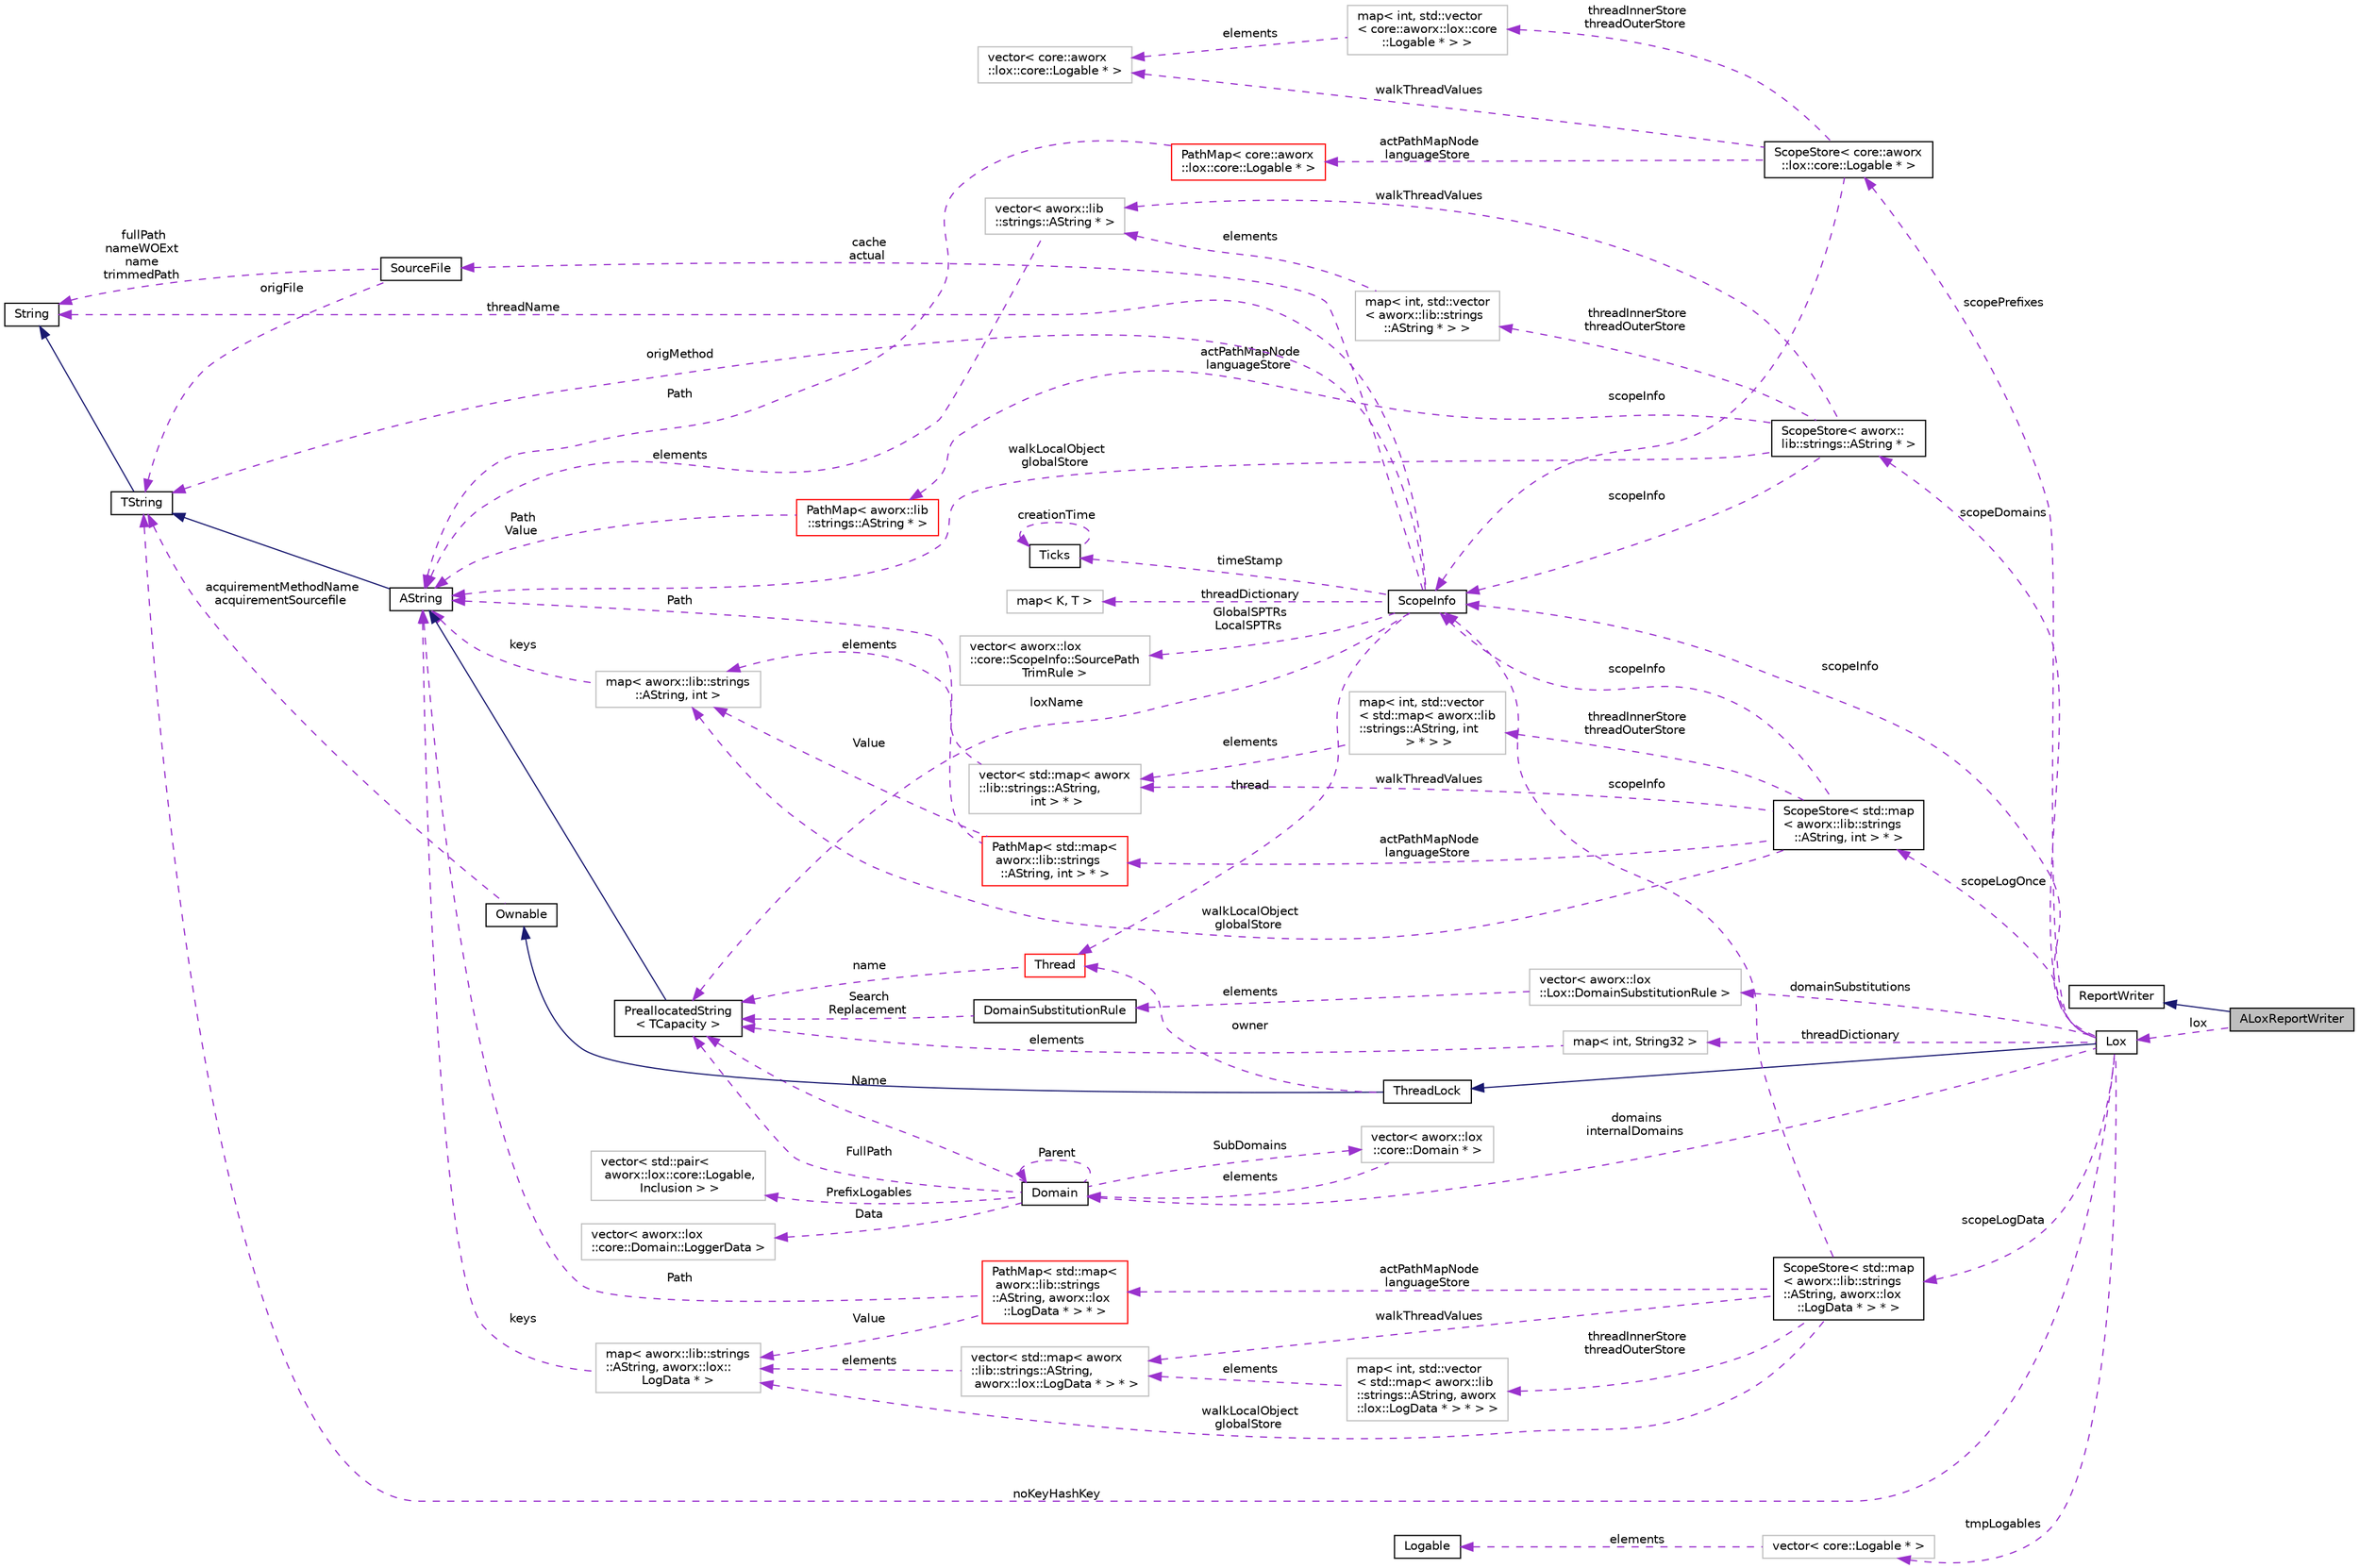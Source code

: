 digraph "ALoxReportWriter"
{
  edge [fontname="Helvetica",fontsize="10",labelfontname="Helvetica",labelfontsize="10"];
  node [fontname="Helvetica",fontsize="10",shape=record];
  rankdir="LR";
  Node1 [label="ALoxReportWriter",height=0.2,width=0.4,color="black", fillcolor="grey75", style="filled", fontcolor="black"];
  Node12 [label="map\< K, T \>",height=0.2,width=0.4,color="grey75", fillcolor="white", style="filled",tooltip="STL class. "];
  Node15 [label="vector\< aworx::lox\l::core::ScopeInfo::SourcePath\lTrimRule \>",height=0.2,width=0.4,color="grey75", fillcolor="white", style="filled"];
  Node17 [label="ScopeStore\< std::map\l\< aworx::lib::strings\l::AString, aworx::lox\l::LogData * \> * \>",height=0.2,width=0.4,color="black", fillcolor="white", style="filled",URL="$classaworx_1_1lox_1_1core_1_1ScopeStore.html"];
  Node18 [label="map\< int, std::vector\l\< std::map\< aworx::lib\l::strings::AString, aworx\l::lox::LogData * \> * \> \>",height=0.2,width=0.4,color="grey75", fillcolor="white", style="filled"];
  Node19 [label="vector\< std::map\< aworx\l::lib::strings::AString,\l aworx::lox::LogData * \> * \>",height=0.2,width=0.4,color="grey75", fillcolor="white", style="filled"];
  Node20 [label="map\< aworx::lib::strings\l::AString, aworx::lox::\lLogData * \>",height=0.2,width=0.4,color="grey75", fillcolor="white", style="filled"];
  Node21 [label="PathMap\< std::map\<\l aworx::lib::strings\l::AString, aworx::lox\l::LogData * \> * \>",height=0.2,width=0.4,color="red", fillcolor="white", style="filled",URL="$classaworx_1_1lib_1_1containers_1_1PathMap.html"];
  Node22 [label="vector\< core::Logable * \>",height=0.2,width=0.4,color="grey75", fillcolor="white", style="filled"];
  Node24 [label="ScopeStore\< aworx::\llib::strings::AString * \>",height=0.2,width=0.4,color="black", fillcolor="white", style="filled",URL="$classaworx_1_1lox_1_1core_1_1ScopeStore.html"];
  Node25 [label="PathMap\< aworx::lib\l::strings::AString * \>",height=0.2,width=0.4,color="red", fillcolor="white", style="filled",URL="$classaworx_1_1lib_1_1containers_1_1PathMap.html"];
  Node26 [label="vector\< aworx::lib\l::strings::AString * \>",height=0.2,width=0.4,color="grey75", fillcolor="white", style="filled"];
  Node27 [label="map\< int, std::vector\l\< aworx::lib::strings\l::AString * \> \>",height=0.2,width=0.4,color="grey75", fillcolor="white", style="filled"];
  Node28 [label="map\< int, String32 \>",height=0.2,width=0.4,color="grey75", fillcolor="white", style="filled"];
  Node29 [label="vector\< aworx::lox\l::Lox::DomainSubstitutionRule \>",height=0.2,width=0.4,color="grey75", fillcolor="white", style="filled"];
  Node31 [label="ScopeStore\< std::map\l\< aworx::lib::strings\l::AString, int \> * \>",height=0.2,width=0.4,color="black", fillcolor="white", style="filled",URL="$classaworx_1_1lox_1_1core_1_1ScopeStore.html"];
  Node32 [label="map\< int, std::vector\l\< std::map\< aworx::lib\l::strings::AString, int\l \> * \> \>",height=0.2,width=0.4,color="grey75", fillcolor="white", style="filled"];
  Node33 [label="vector\< std::map\< aworx\l::lib::strings::AString,\l int \> * \>",height=0.2,width=0.4,color="grey75", fillcolor="white", style="filled"];
  Node34 [label="map\< aworx::lib::strings\l::AString, int \>",height=0.2,width=0.4,color="grey75", fillcolor="white", style="filled"];
  Node35 [label="PathMap\< std::map\<\l aworx::lib::strings\l::AString, int \> * \>",height=0.2,width=0.4,color="red", fillcolor="white", style="filled",URL="$classaworx_1_1lib_1_1containers_1_1PathMap.html"];
  Node36 [label="ScopeStore\< core::aworx\l::lox::core::Logable * \>",height=0.2,width=0.4,color="black", fillcolor="white", style="filled",URL="$classaworx_1_1lox_1_1core_1_1ScopeStore.html"];
  Node37 [label="PathMap\< core::aworx\l::lox::core::Logable * \>",height=0.2,width=0.4,color="red", fillcolor="white", style="filled",URL="$classaworx_1_1lib_1_1containers_1_1PathMap.html"];
  Node38 [label="vector\< core::aworx\l::lox::core::Logable * \>",height=0.2,width=0.4,color="grey75", fillcolor="white", style="filled"];
  Node39 [label="map\< int, std::vector\l\< core::aworx::lox::core\l::Logable * \> \>",height=0.2,width=0.4,color="grey75", fillcolor="white", style="filled"];
  Node41 [label="vector\< aworx::lox\l::core::Domain::LoggerData \>",height=0.2,width=0.4,color="grey75", fillcolor="white", style="filled"];
  Node42 [label="vector\< std::pair\<\l aworx::lox::core::Logable,\l Inclusion \> \>",height=0.2,width=0.4,color="grey75", fillcolor="white", style="filled"];
  Node43 [label="vector\< aworx::lox\l::core::Domain * \>",height=0.2,width=0.4,color="grey75", fillcolor="white", style="filled"];
  Node9 [label="PreallocatedString\l\< TCapacity \>",height=0.2,width=0.4,color="black", fillcolor="white", style="filled",URL="$classaworx_1_1lib_1_1strings_1_1PreallocatedString.html"];
  Node2 -> Node1 [dir="back",color="midnightblue",fontsize="10",style="solid",fontname="Helvetica"];
  Node3 -> Node1 [dir="back",color="darkorchid3",fontsize="10",style="dashed",label=" lox" ,fontname="Helvetica"];
  Node4 -> Node3 [dir="back",color="midnightblue",fontsize="10",style="solid",fontname="Helvetica"];
  Node5 -> Node4 [dir="back",color="midnightblue",fontsize="10",style="solid",fontname="Helvetica"];
  Node6 -> Node3 [dir="back",color="darkorchid3",fontsize="10",style="dashed",label=" noKeyHashKey" ,fontname="Helvetica"];
  Node6 -> Node5 [dir="back",color="darkorchid3",fontsize="10",style="dashed",label=" acquirementMethodName\nacquirementSourcefile" ,fontname="Helvetica"];
  Node6 -> Node10 [dir="back",color="midnightblue",fontsize="10",style="solid",fontname="Helvetica"];
  Node6 -> Node11 [dir="back",color="darkorchid3",fontsize="10",style="dashed",label=" origMethod" ,fontname="Helvetica"];
  Node6 -> Node13 [dir="back",color="darkorchid3",fontsize="10",style="dashed",label=" origFile" ,fontname="Helvetica"];
  Node7 -> Node6 [dir="back",color="midnightblue",fontsize="10",style="solid",fontname="Helvetica"];
  Node7 -> Node11 [dir="back",color="darkorchid3",fontsize="10",style="dashed",label=" threadName" ,fontname="Helvetica"];
  Node7 -> Node13 [dir="back",color="darkorchid3",fontsize="10",style="dashed",label=" fullPath\nnameWOExt\nname\ntrimmedPath" ,fontname="Helvetica"];
  Node8 -> Node4 [dir="back",color="darkorchid3",fontsize="10",style="dashed",label=" owner" ,fontname="Helvetica"];
  Node8 -> Node11 [dir="back",color="darkorchid3",fontsize="10",style="dashed",label=" thread" ,fontname="Helvetica"];
  Node9 -> Node8 [dir="back",color="darkorchid3",fontsize="10",style="dashed",label=" name" ,fontname="Helvetica"];
  Node9 -> Node11 [dir="back",color="darkorchid3",fontsize="10",style="dashed",label=" loxName" ,fontname="Helvetica"];
  Node9 -> Node28 [dir="back",color="darkorchid3",fontsize="10",style="dashed",label=" elements" ,fontname="Helvetica"];
  Node9 -> Node30 [dir="back",color="darkorchid3",fontsize="10",style="dashed",label=" Search\nReplacement" ,fontname="Helvetica"];
  Node9 -> Node40 [dir="back",color="darkorchid3",fontsize="10",style="dashed",label=" FullPath" ,fontname="Helvetica"];
  Node9 -> Node40 [dir="back",color="darkorchid3",fontsize="10",style="dashed",label=" Name" ,fontname="Helvetica"];
  Node10 -> Node9 [dir="back",color="midnightblue",fontsize="10",style="solid",fontname="Helvetica"];
  Node10 -> Node20 [dir="back",color="darkorchid3",fontsize="10",style="dashed",label=" keys" ,fontname="Helvetica"];
  Node10 -> Node21 [dir="back",color="darkorchid3",fontsize="10",style="dashed",label=" Path" ,fontname="Helvetica"];
  Node10 -> Node24 [dir="back",color="darkorchid3",fontsize="10",style="dashed",label=" walkLocalObject\nglobalStore" ,fontname="Helvetica"];
  Node10 -> Node25 [dir="back",color="darkorchid3",fontsize="10",style="dashed",label=" Path\nValue" ,fontname="Helvetica"];
  Node10 -> Node26 [dir="back",color="darkorchid3",fontsize="10",style="dashed",label=" elements" ,fontname="Helvetica"];
  Node10 -> Node34 [dir="back",color="darkorchid3",fontsize="10",style="dashed",label=" keys" ,fontname="Helvetica"];
  Node10 -> Node35 [dir="back",color="darkorchid3",fontsize="10",style="dashed",label=" Path" ,fontname="Helvetica"];
  Node10 -> Node37 [dir="back",color="darkorchid3",fontsize="10",style="dashed",label=" Path" ,fontname="Helvetica"];
  Node11 -> Node3 [dir="back",color="darkorchid3",fontsize="10",style="dashed",label=" scopeInfo" ,fontname="Helvetica"];
  Node11 -> Node17 [dir="back",color="darkorchid3",fontsize="10",style="dashed",label=" scopeInfo" ,fontname="Helvetica"];
  Node11 -> Node24 [dir="back",color="darkorchid3",fontsize="10",style="dashed",label=" scopeInfo" ,fontname="Helvetica"];
  Node11 -> Node31 [dir="back",color="darkorchid3",fontsize="10",style="dashed",label=" scopeInfo" ,fontname="Helvetica"];
  Node11 -> Node36 [dir="back",color="darkorchid3",fontsize="10",style="dashed",label=" scopeInfo" ,fontname="Helvetica"];
  Node12 -> Node11 [dir="back",color="darkorchid3",fontsize="10",style="dashed",label=" threadDictionary" ,fontname="Helvetica"];
  Node13 -> Node11 [dir="back",color="darkorchid3",fontsize="10",style="dashed",label=" cache\nactual" ,fontname="Helvetica"];
  Node14 -> Node11 [dir="back",color="darkorchid3",fontsize="10",style="dashed",label=" timeStamp" ,fontname="Helvetica"];
  Node14 -> Node14 [dir="back",color="darkorchid3",fontsize="10",style="dashed",label=" creationTime" ,fontname="Helvetica"];
  Node15 -> Node11 [dir="back",color="darkorchid3",fontsize="10",style="dashed",label=" GlobalSPTRs\nLocalSPTRs" ,fontname="Helvetica"];
  Node17 -> Node3 [dir="back",color="darkorchid3",fontsize="10",style="dashed",label=" scopeLogData" ,fontname="Helvetica"];
  Node18 -> Node17 [dir="back",color="darkorchid3",fontsize="10",style="dashed",label=" threadInnerStore\nthreadOuterStore" ,fontname="Helvetica"];
  Node19 -> Node17 [dir="back",color="darkorchid3",fontsize="10",style="dashed",label=" walkThreadValues" ,fontname="Helvetica"];
  Node19 -> Node18 [dir="back",color="darkorchid3",fontsize="10",style="dashed",label=" elements" ,fontname="Helvetica"];
  Node20 -> Node17 [dir="back",color="darkorchid3",fontsize="10",style="dashed",label=" walkLocalObject\nglobalStore" ,fontname="Helvetica"];
  Node20 -> Node19 [dir="back",color="darkorchid3",fontsize="10",style="dashed",label=" elements" ,fontname="Helvetica"];
  Node20 -> Node21 [dir="back",color="darkorchid3",fontsize="10",style="dashed",label=" Value" ,fontname="Helvetica"];
  Node21 -> Node17 [dir="back",color="darkorchid3",fontsize="10",style="dashed",label=" actPathMapNode\nlanguageStore" ,fontname="Helvetica"];
  Node22 -> Node3 [dir="back",color="darkorchid3",fontsize="10",style="dashed",label=" tmpLogables" ,fontname="Helvetica"];
  Node23 -> Node22 [dir="back",color="darkorchid3",fontsize="10",style="dashed",label=" elements" ,fontname="Helvetica"];
  Node24 -> Node3 [dir="back",color="darkorchid3",fontsize="10",style="dashed",label=" scopeDomains" ,fontname="Helvetica"];
  Node25 -> Node24 [dir="back",color="darkorchid3",fontsize="10",style="dashed",label=" actPathMapNode\nlanguageStore" ,fontname="Helvetica"];
  Node26 -> Node24 [dir="back",color="darkorchid3",fontsize="10",style="dashed",label=" walkThreadValues" ,fontname="Helvetica"];
  Node26 -> Node27 [dir="back",color="darkorchid3",fontsize="10",style="dashed",label=" elements" ,fontname="Helvetica"];
  Node27 -> Node24 [dir="back",color="darkorchid3",fontsize="10",style="dashed",label=" threadInnerStore\nthreadOuterStore" ,fontname="Helvetica"];
  Node28 -> Node3 [dir="back",color="darkorchid3",fontsize="10",style="dashed",label=" threadDictionary" ,fontname="Helvetica"];
  Node29 -> Node3 [dir="back",color="darkorchid3",fontsize="10",style="dashed",label=" domainSubstitutions" ,fontname="Helvetica"];
  Node30 -> Node29 [dir="back",color="darkorchid3",fontsize="10",style="dashed",label=" elements" ,fontname="Helvetica"];
  Node31 -> Node3 [dir="back",color="darkorchid3",fontsize="10",style="dashed",label=" scopeLogOnce" ,fontname="Helvetica"];
  Node32 -> Node31 [dir="back",color="darkorchid3",fontsize="10",style="dashed",label=" threadInnerStore\nthreadOuterStore" ,fontname="Helvetica"];
  Node33 -> Node31 [dir="back",color="darkorchid3",fontsize="10",style="dashed",label=" walkThreadValues" ,fontname="Helvetica"];
  Node33 -> Node32 [dir="back",color="darkorchid3",fontsize="10",style="dashed",label=" elements" ,fontname="Helvetica"];
  Node34 -> Node31 [dir="back",color="darkorchid3",fontsize="10",style="dashed",label=" walkLocalObject\nglobalStore" ,fontname="Helvetica"];
  Node34 -> Node33 [dir="back",color="darkorchid3",fontsize="10",style="dashed",label=" elements" ,fontname="Helvetica"];
  Node34 -> Node35 [dir="back",color="darkorchid3",fontsize="10",style="dashed",label=" Value" ,fontname="Helvetica"];
  Node35 -> Node31 [dir="back",color="darkorchid3",fontsize="10",style="dashed",label=" actPathMapNode\nlanguageStore" ,fontname="Helvetica"];
  Node36 -> Node3 [dir="back",color="darkorchid3",fontsize="10",style="dashed",label=" scopePrefixes" ,fontname="Helvetica"];
  Node37 -> Node36 [dir="back",color="darkorchid3",fontsize="10",style="dashed",label=" actPathMapNode\nlanguageStore" ,fontname="Helvetica"];
  Node38 -> Node36 [dir="back",color="darkorchid3",fontsize="10",style="dashed",label=" walkThreadValues" ,fontname="Helvetica"];
  Node38 -> Node39 [dir="back",color="darkorchid3",fontsize="10",style="dashed",label=" elements" ,fontname="Helvetica"];
  Node39 -> Node36 [dir="back",color="darkorchid3",fontsize="10",style="dashed",label=" threadInnerStore\nthreadOuterStore" ,fontname="Helvetica"];
  Node40 -> Node3 [dir="back",color="darkorchid3",fontsize="10",style="dashed",label=" domains\ninternalDomains" ,fontname="Helvetica"];
  Node40 -> Node40 [dir="back",color="darkorchid3",fontsize="10",style="dashed",label=" Parent" ,fontname="Helvetica"];
  Node40 -> Node43 [dir="back",color="darkorchid3",fontsize="10",style="dashed",label=" elements" ,fontname="Helvetica"];
  Node41 -> Node40 [dir="back",color="darkorchid3",fontsize="10",style="dashed",label=" Data" ,fontname="Helvetica"];
  Node42 -> Node40 [dir="back",color="darkorchid3",fontsize="10",style="dashed",label=" PrefixLogables" ,fontname="Helvetica"];
  Node43 -> Node40 [dir="back",color="darkorchid3",fontsize="10",style="dashed",label=" SubDomains" ,fontname="Helvetica"];
  Node2 [label="ReportWriter",height=0.2,width=0.4,color="black", fillcolor="white", style="filled",URL="$classaworx_1_1lib_1_1ReportWriter.html"];
  Node3 [label="Lox",height=0.2,width=0.4,color="black", fillcolor="white", style="filled",URL="$classaworx_1_1lox_1_1Lox.html"];
  Node4 [label="ThreadLock",height=0.2,width=0.4,color="black", fillcolor="white", style="filled",URL="$classaworx_1_1lib_1_1threads_1_1ThreadLock.html"];
  Node5 [label="Ownable",height=0.2,width=0.4,color="black", fillcolor="white", style="filled",URL="$classaworx_1_1lib_1_1Ownable.html"];
  Node6 [label="TString",height=0.2,width=0.4,color="black", fillcolor="white", style="filled",URL="$classaworx_1_1lib_1_1strings_1_1TString.html"];
  Node7 [label="String",height=0.2,width=0.4,color="black", fillcolor="white", style="filled",URL="$classaworx_1_1lib_1_1strings_1_1String.html"];
  Node8 [label="Thread",height=0.2,width=0.4,color="red", fillcolor="white", style="filled",URL="$classaworx_1_1lib_1_1threads_1_1Thread.html"];
  Node10 [label="AString",height=0.2,width=0.4,color="black", fillcolor="white", style="filled",URL="$classaworx_1_1lib_1_1strings_1_1AString.html"];
  Node11 [label="ScopeInfo",height=0.2,width=0.4,color="black", fillcolor="white", style="filled",URL="$classaworx_1_1lox_1_1core_1_1ScopeInfo.html"];
  Node13 [label="SourceFile",height=0.2,width=0.4,color="black", fillcolor="white", style="filled",URL="$structaworx_1_1lox_1_1core_1_1ScopeInfo_1_1SourceFile.html"];
  Node14 [label="Ticks",height=0.2,width=0.4,color="black", fillcolor="white", style="filled",URL="$classaworx_1_1lib_1_1time_1_1Ticks.html"];
  Node23 [label="Logable",height=0.2,width=0.4,color="black", fillcolor="white", style="filled",URL="$structaworx_1_1lox_1_1core_1_1Logable.html"];
  Node30 [label="DomainSubstitutionRule",height=0.2,width=0.4,color="black", fillcolor="white", style="filled",URL="$structaworx_1_1lox_1_1Lox_1_1DomainSubstitutionRule.html"];
  Node40 [label="Domain",height=0.2,width=0.4,color="black", fillcolor="white", style="filled",URL="$classaworx_1_1lox_1_1core_1_1Domain.html"];
}

